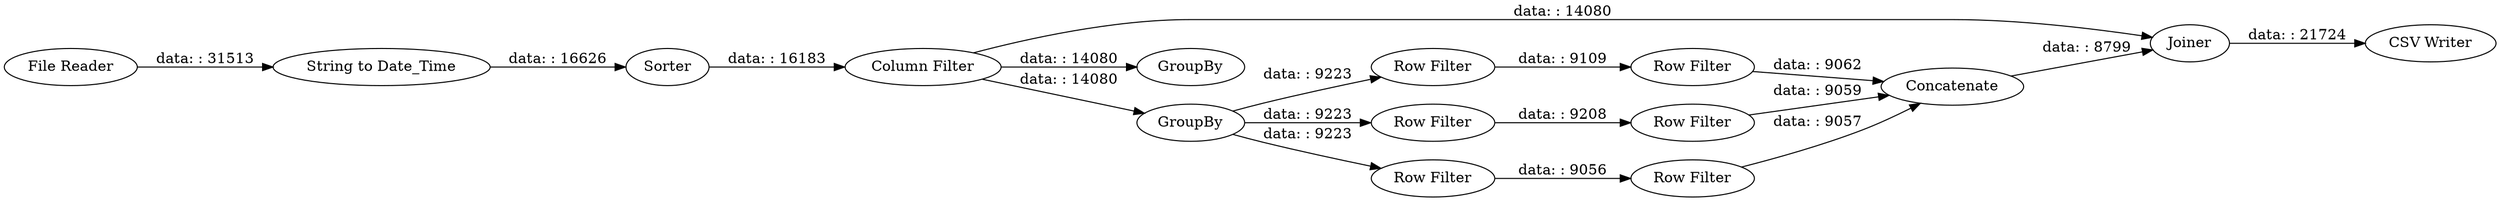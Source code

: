 digraph {
	"5086831103820142735_4" [label="Column Filter"]
	"5086831103820142735_28" [label="Row Filter"]
	"5086831103820142735_26" [label="Row Filter"]
	"5086831103820142735_35" [label="CSV Writer"]
	"5086831103820142735_27" [label="Row Filter"]
	"5086831103820142735_34" [label=Joiner]
	"5086831103820142735_22" [label=GroupBy]
	"5086831103820142735_37" [label="Row Filter"]
	"5086831103820142735_36" [label="Row Filter"]
	"5086831103820142735_29" [label="Row Filter"]
	"5086831103820142735_30" [label=Concatenate]
	"5086831103820142735_33" [label="File Reader"]
	"5086831103820142735_24" [label=Sorter]
	"5086831103820142735_32" [label="String to Date_Time"]
	"5086831103820142735_21" [label=GroupBy]
	"5086831103820142735_4" -> "5086831103820142735_22" [label="data: : 14080"]
	"5086831103820142735_36" -> "5086831103820142735_37" [label="data: : 9208"]
	"5086831103820142735_28" -> "5086831103820142735_26" [label="data: : 9109"]
	"5086831103820142735_21" -> "5086831103820142735_29" [label="data: : 9223"]
	"5086831103820142735_4" -> "5086831103820142735_21" [label="data: : 14080"]
	"5086831103820142735_21" -> "5086831103820142735_36" [label="data: : 9223"]
	"5086831103820142735_29" -> "5086831103820142735_27" [label="data: : 9056"]
	"5086831103820142735_32" -> "5086831103820142735_24" [label="data: : 16626"]
	"5086831103820142735_4" -> "5086831103820142735_34" [label="data: : 14080"]
	"5086831103820142735_33" -> "5086831103820142735_32" [label="data: : 31513"]
	"5086831103820142735_37" -> "5086831103820142735_30" [label="data: : 9059"]
	"5086831103820142735_24" -> "5086831103820142735_4" [label="data: : 16183"]
	"5086831103820142735_30" -> "5086831103820142735_34" [label="data: : 8799"]
	"5086831103820142735_27" -> "5086831103820142735_30" [label="data: : 9057"]
	"5086831103820142735_34" -> "5086831103820142735_35" [label="data: : 21724"]
	"5086831103820142735_26" -> "5086831103820142735_30" [label="data: : 9062"]
	"5086831103820142735_21" -> "5086831103820142735_28" [label="data: : 9223"]
	rankdir=LR
}
